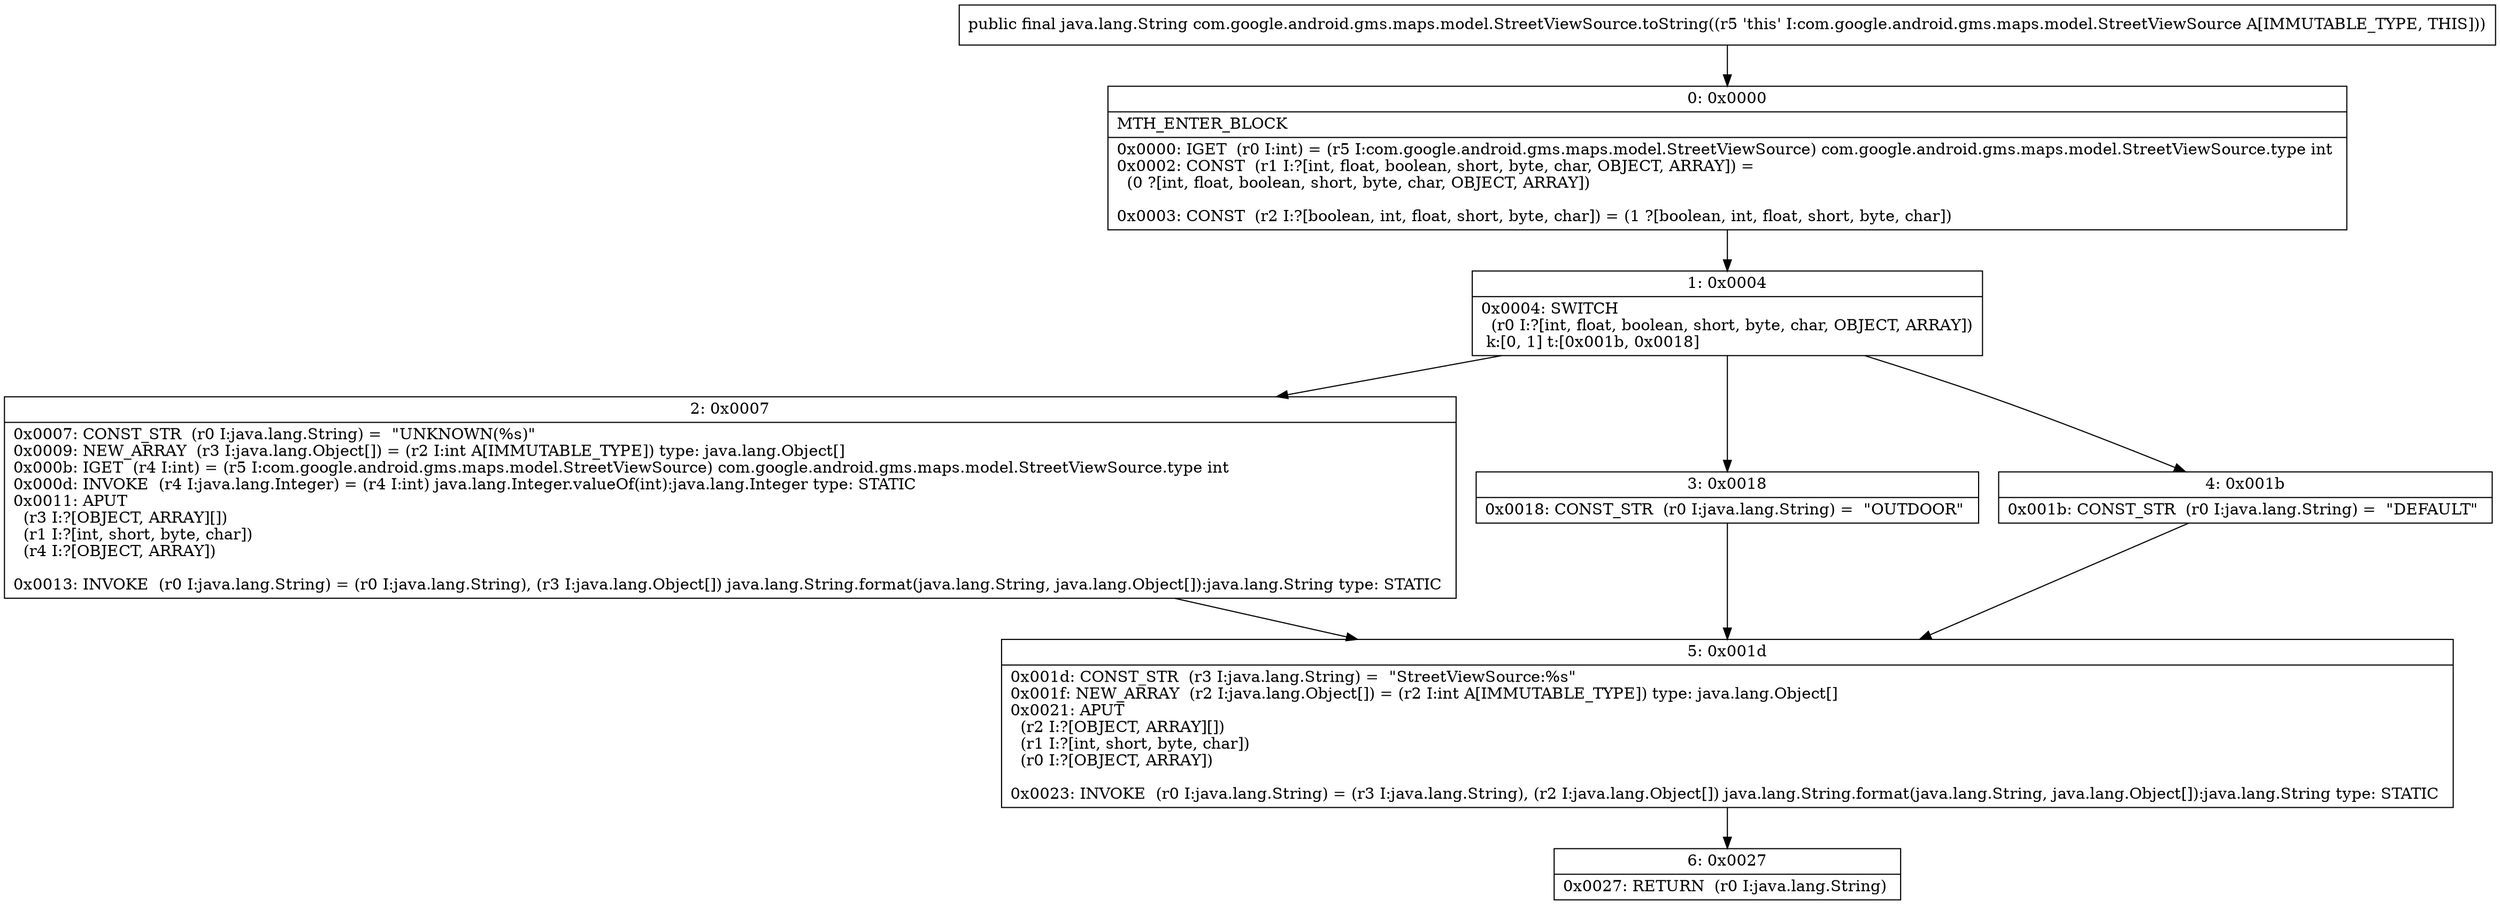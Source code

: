 digraph "CFG forcom.google.android.gms.maps.model.StreetViewSource.toString()Ljava\/lang\/String;" {
Node_0 [shape=record,label="{0\:\ 0x0000|MTH_ENTER_BLOCK\l|0x0000: IGET  (r0 I:int) = (r5 I:com.google.android.gms.maps.model.StreetViewSource) com.google.android.gms.maps.model.StreetViewSource.type int \l0x0002: CONST  (r1 I:?[int, float, boolean, short, byte, char, OBJECT, ARRAY]) = \l  (0 ?[int, float, boolean, short, byte, char, OBJECT, ARRAY])\l \l0x0003: CONST  (r2 I:?[boolean, int, float, short, byte, char]) = (1 ?[boolean, int, float, short, byte, char]) \l}"];
Node_1 [shape=record,label="{1\:\ 0x0004|0x0004: SWITCH  \l  (r0 I:?[int, float, boolean, short, byte, char, OBJECT, ARRAY])\l k:[0, 1] t:[0x001b, 0x0018] \l}"];
Node_2 [shape=record,label="{2\:\ 0x0007|0x0007: CONST_STR  (r0 I:java.lang.String) =  \"UNKNOWN(%s)\" \l0x0009: NEW_ARRAY  (r3 I:java.lang.Object[]) = (r2 I:int A[IMMUTABLE_TYPE]) type: java.lang.Object[] \l0x000b: IGET  (r4 I:int) = (r5 I:com.google.android.gms.maps.model.StreetViewSource) com.google.android.gms.maps.model.StreetViewSource.type int \l0x000d: INVOKE  (r4 I:java.lang.Integer) = (r4 I:int) java.lang.Integer.valueOf(int):java.lang.Integer type: STATIC \l0x0011: APUT  \l  (r3 I:?[OBJECT, ARRAY][])\l  (r1 I:?[int, short, byte, char])\l  (r4 I:?[OBJECT, ARRAY])\l \l0x0013: INVOKE  (r0 I:java.lang.String) = (r0 I:java.lang.String), (r3 I:java.lang.Object[]) java.lang.String.format(java.lang.String, java.lang.Object[]):java.lang.String type: STATIC \l}"];
Node_3 [shape=record,label="{3\:\ 0x0018|0x0018: CONST_STR  (r0 I:java.lang.String) =  \"OUTDOOR\" \l}"];
Node_4 [shape=record,label="{4\:\ 0x001b|0x001b: CONST_STR  (r0 I:java.lang.String) =  \"DEFAULT\" \l}"];
Node_5 [shape=record,label="{5\:\ 0x001d|0x001d: CONST_STR  (r3 I:java.lang.String) =  \"StreetViewSource:%s\" \l0x001f: NEW_ARRAY  (r2 I:java.lang.Object[]) = (r2 I:int A[IMMUTABLE_TYPE]) type: java.lang.Object[] \l0x0021: APUT  \l  (r2 I:?[OBJECT, ARRAY][])\l  (r1 I:?[int, short, byte, char])\l  (r0 I:?[OBJECT, ARRAY])\l \l0x0023: INVOKE  (r0 I:java.lang.String) = (r3 I:java.lang.String), (r2 I:java.lang.Object[]) java.lang.String.format(java.lang.String, java.lang.Object[]):java.lang.String type: STATIC \l}"];
Node_6 [shape=record,label="{6\:\ 0x0027|0x0027: RETURN  (r0 I:java.lang.String) \l}"];
MethodNode[shape=record,label="{public final java.lang.String com.google.android.gms.maps.model.StreetViewSource.toString((r5 'this' I:com.google.android.gms.maps.model.StreetViewSource A[IMMUTABLE_TYPE, THIS])) }"];
MethodNode -> Node_0;
Node_0 -> Node_1;
Node_1 -> Node_2;
Node_1 -> Node_3;
Node_1 -> Node_4;
Node_2 -> Node_5;
Node_3 -> Node_5;
Node_4 -> Node_5;
Node_5 -> Node_6;
}

